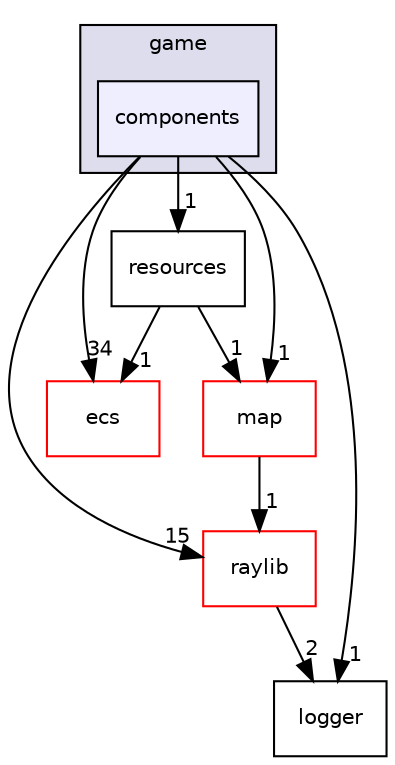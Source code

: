 digraph "src/game/components" {
  compound=true
  node [ fontsize="10", fontname="Helvetica"];
  edge [ labelfontsize="10", labelfontname="Helvetica"];
  subgraph clusterdir_1699be727a800b1d059c6f7f2b91d2ee {
    graph [ bgcolor="#ddddee", pencolor="black", label="game" fontname="Helvetica", fontsize="10", URL="dir_1699be727a800b1d059c6f7f2b91d2ee.html"]
  dir_a5f74f5d785ec5e5a721a58d25c88c44 [shape=box, label="components", style="filled", fillcolor="#eeeeff", pencolor="black", URL="dir_a5f74f5d785ec5e5a721a58d25c88c44.html"];
  }
  dir_5fd2de56c9e34b9f11062f1ca20ce5f5 [shape=box label="resources" URL="dir_5fd2de56c9e34b9f11062f1ca20ce5f5.html"];
  dir_982fd39ee1731a8b580daaa875541184 [shape=box label="map" fillcolor="white" style="filled" color="red" URL="dir_982fd39ee1731a8b580daaa875541184.html"];
  dir_ffde1fbcaa8d6b0d34e29c3bddf7a801 [shape=box label="logger" URL="dir_ffde1fbcaa8d6b0d34e29c3bddf7a801.html"];
  dir_ddca5f149c4ce13074f28b270e950ba9 [shape=box label="ecs" fillcolor="white" style="filled" color="red" URL="dir_ddca5f149c4ce13074f28b270e950ba9.html"];
  dir_d4cc5f0b3cfddd1b0952a9e00053f649 [shape=box label="raylib" fillcolor="white" style="filled" color="red" URL="dir_d4cc5f0b3cfddd1b0952a9e00053f649.html"];
  dir_5fd2de56c9e34b9f11062f1ca20ce5f5->dir_982fd39ee1731a8b580daaa875541184 [headlabel="1", labeldistance=1.5 headhref="dir_000019_000017.html"];
  dir_5fd2de56c9e34b9f11062f1ca20ce5f5->dir_ddca5f149c4ce13074f28b270e950ba9 [headlabel="1", labeldistance=1.5 headhref="dir_000019_000001.html"];
  dir_982fd39ee1731a8b580daaa875541184->dir_d4cc5f0b3cfddd1b0952a9e00053f649 [headlabel="1", labeldistance=1.5 headhref="dir_000017_000010.html"];
  dir_a5f74f5d785ec5e5a721a58d25c88c44->dir_5fd2de56c9e34b9f11062f1ca20ce5f5 [headlabel="1", labeldistance=1.5 headhref="dir_000008_000019.html"];
  dir_a5f74f5d785ec5e5a721a58d25c88c44->dir_982fd39ee1731a8b580daaa875541184 [headlabel="1", labeldistance=1.5 headhref="dir_000008_000017.html"];
  dir_a5f74f5d785ec5e5a721a58d25c88c44->dir_ffde1fbcaa8d6b0d34e29c3bddf7a801 [headlabel="1", labeldistance=1.5 headhref="dir_000008_000023.html"];
  dir_a5f74f5d785ec5e5a721a58d25c88c44->dir_ddca5f149c4ce13074f28b270e950ba9 [headlabel="34", labeldistance=1.5 headhref="dir_000008_000001.html"];
  dir_a5f74f5d785ec5e5a721a58d25c88c44->dir_d4cc5f0b3cfddd1b0952a9e00053f649 [headlabel="15", labeldistance=1.5 headhref="dir_000008_000010.html"];
  dir_d4cc5f0b3cfddd1b0952a9e00053f649->dir_ffde1fbcaa8d6b0d34e29c3bddf7a801 [headlabel="2", labeldistance=1.5 headhref="dir_000010_000023.html"];
}
